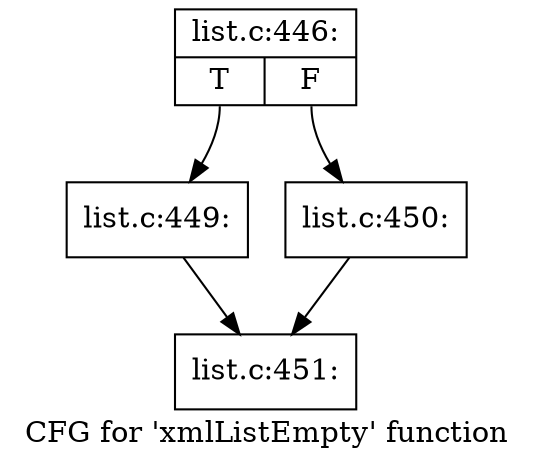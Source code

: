 digraph "CFG for 'xmlListEmpty' function" {
	label="CFG for 'xmlListEmpty' function";

	Node0x5246650 [shape=record,label="{list.c:446:|{<s0>T|<s1>F}}"];
	Node0x5246650:s0 -> Node0x524b950;
	Node0x5246650:s1 -> Node0x524b9a0;
	Node0x524b950 [shape=record,label="{list.c:449:}"];
	Node0x524b950 -> Node0x52467c0;
	Node0x524b9a0 [shape=record,label="{list.c:450:}"];
	Node0x524b9a0 -> Node0x52467c0;
	Node0x52467c0 [shape=record,label="{list.c:451:}"];
}
